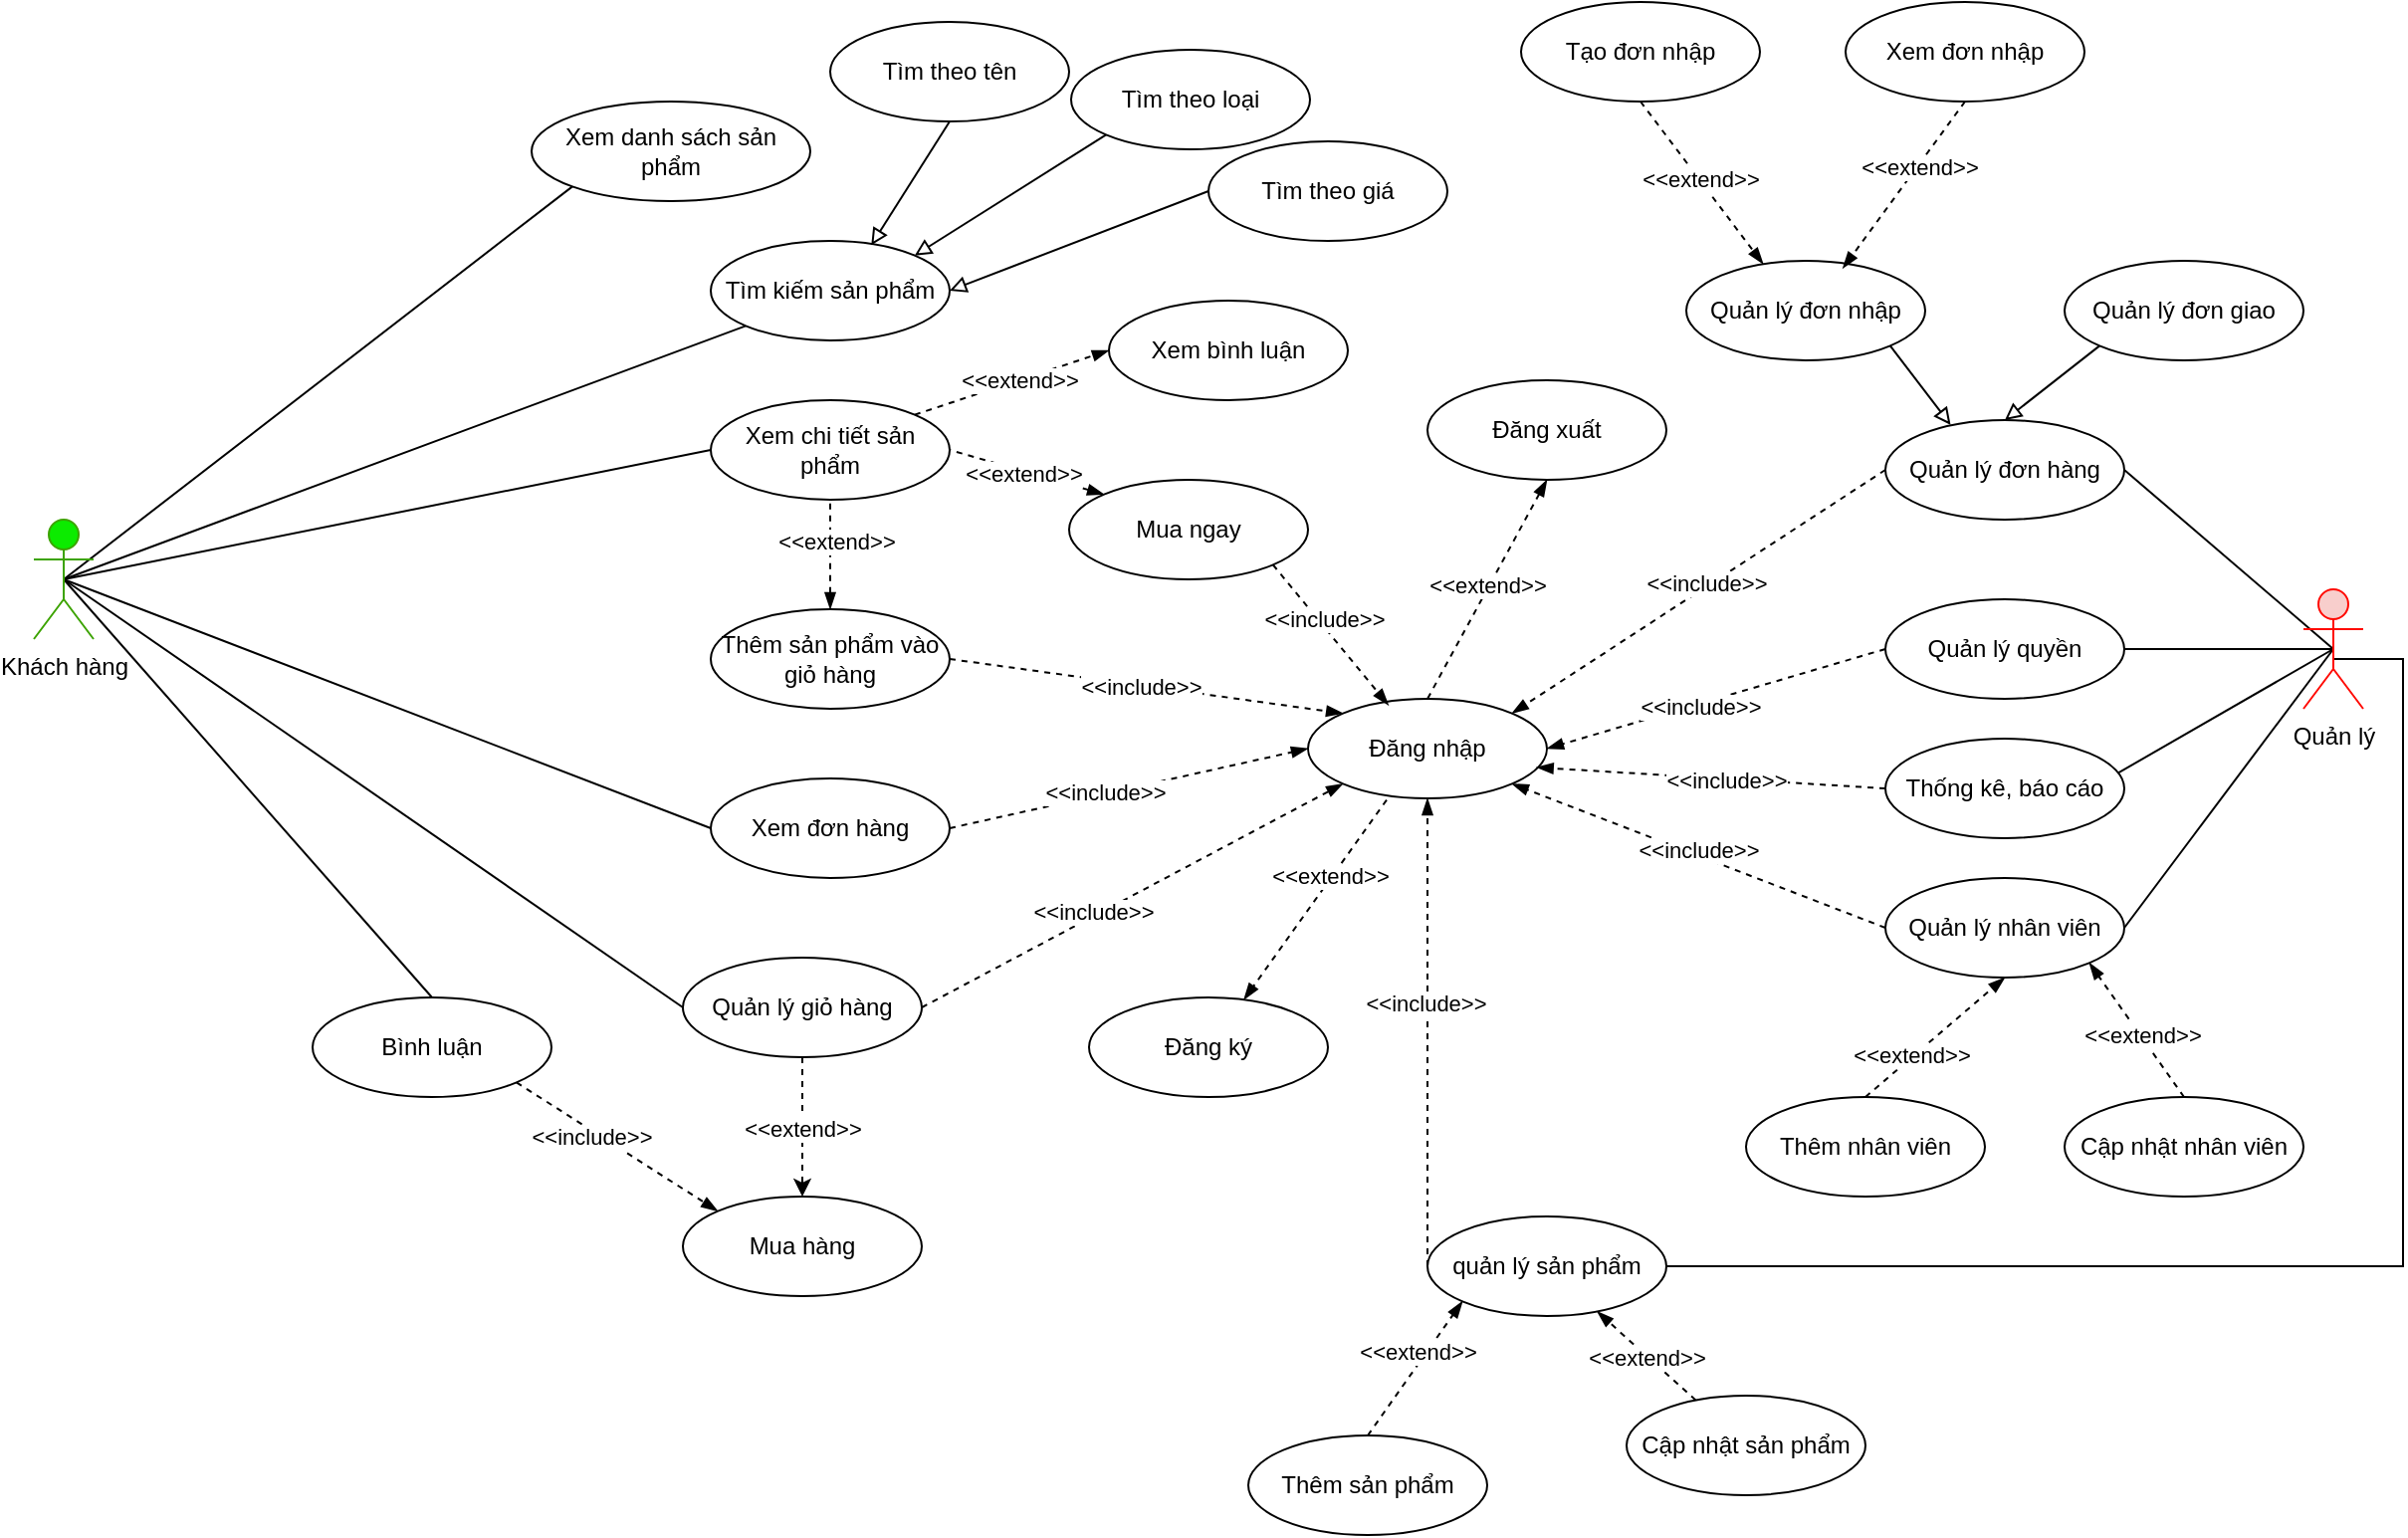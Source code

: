 <mxfile version="22.1.9" type="google">
  <diagram id="C5RBs43oDa-KdzZeNtuy" name="Page-1">
    <mxGraphModel grid="1" page="1" gridSize="10" guides="1" tooltips="1" connect="1" arrows="1" fold="1" pageScale="1" pageWidth="827" pageHeight="1169" math="0" shadow="0">
      <root>
        <mxCell id="WIyWlLk6GJQsqaUBKTNV-0" />
        <mxCell id="WIyWlLk6GJQsqaUBKTNV-1" parent="WIyWlLk6GJQsqaUBKTNV-0" />
        <mxCell id="BAt-kX5z2OFKXPIR_hLi-12" style="rounded=0;orthogonalLoop=1;jettySize=auto;html=1;exitX=0.329;exitY=1.016;exitDx=0;exitDy=0;exitPerimeter=0;entryX=0.648;entryY=0.023;entryDx=0;entryDy=0;endArrow=blockThin;endFill=1;dashed=1;entryPerimeter=0;" edge="1" parent="WIyWlLk6GJQsqaUBKTNV-1" source="BAt-kX5z2OFKXPIR_hLi-32" target="BAt-kX5z2OFKXPIR_hLi-2">
          <mxGeometry relative="1" as="geometry" />
        </mxCell>
        <mxCell id="-BmHojvlKjboQncOSD9x-24" value="&amp;lt;&amp;lt;extend&amp;gt;&amp;gt;" style="edgeLabel;html=1;align=center;verticalAlign=middle;resizable=0;points=[];" connectable="0" vertex="1" parent="BAt-kX5z2OFKXPIR_hLi-12">
          <mxGeometry x="-0.228" y="-1" relative="1" as="geometry">
            <mxPoint as="offset" />
          </mxGeometry>
        </mxCell>
        <mxCell id="BAt-kX5z2OFKXPIR_hLi-13" style="rounded=0;orthogonalLoop=1;jettySize=auto;html=1;exitX=0.5;exitY=0.5;exitDx=0;exitDy=0;exitPerimeter=0;entryX=0;entryY=1;entryDx=0;entryDy=0;endArrow=none;endFill=0;" edge="1" parent="WIyWlLk6GJQsqaUBKTNV-1" source="BAt-kX5z2OFKXPIR_hLi-0" target="BAt-kX5z2OFKXPIR_hLi-3">
          <mxGeometry relative="1" as="geometry" />
        </mxCell>
        <mxCell id="BAt-kX5z2OFKXPIR_hLi-14" style="rounded=0;orthogonalLoop=1;jettySize=auto;html=1;exitX=0.5;exitY=0.5;exitDx=0;exitDy=0;exitPerimeter=0;entryX=0;entryY=1;entryDx=0;entryDy=0;endArrow=none;endFill=0;" edge="1" parent="WIyWlLk6GJQsqaUBKTNV-1" source="BAt-kX5z2OFKXPIR_hLi-0" target="BAt-kX5z2OFKXPIR_hLi-4">
          <mxGeometry relative="1" as="geometry" />
        </mxCell>
        <mxCell id="BAt-kX5z2OFKXPIR_hLi-15" style="rounded=0;orthogonalLoop=1;jettySize=auto;html=1;exitX=0.5;exitY=0.5;exitDx=0;exitDy=0;exitPerimeter=0;entryX=0;entryY=0.5;entryDx=0;entryDy=0;endArrow=none;endFill=0;" edge="1" parent="WIyWlLk6GJQsqaUBKTNV-1" source="BAt-kX5z2OFKXPIR_hLi-0" target="BAt-kX5z2OFKXPIR_hLi-5">
          <mxGeometry relative="1" as="geometry" />
        </mxCell>
        <mxCell id="BAt-kX5z2OFKXPIR_hLi-16" style="rounded=0;orthogonalLoop=1;jettySize=auto;html=1;entryX=0;entryY=0.5;entryDx=0;entryDy=0;exitX=1;exitY=0;exitDx=0;exitDy=0;endArrow=blockThin;endFill=1;startArrow=none;startFill=0;dashed=1;" edge="1" parent="WIyWlLk6GJQsqaUBKTNV-1" source="BAt-kX5z2OFKXPIR_hLi-5" target="BAt-kX5z2OFKXPIR_hLi-6">
          <mxGeometry relative="1" as="geometry" />
        </mxCell>
        <mxCell id="-BmHojvlKjboQncOSD9x-13" value="&amp;lt;&amp;lt;extend&amp;gt;&amp;gt;" style="edgeLabel;html=1;align=center;verticalAlign=middle;resizable=0;points=[];" connectable="0" vertex="1" parent="BAt-kX5z2OFKXPIR_hLi-16">
          <mxGeometry x="-0.059" y="-2" relative="1" as="geometry">
            <mxPoint x="6" y="-4" as="offset" />
          </mxGeometry>
        </mxCell>
        <mxCell id="BAt-kX5z2OFKXPIR_hLi-49" style="rounded=0;orthogonalLoop=1;jettySize=auto;html=1;exitX=0.5;exitY=0.5;exitDx=0;exitDy=0;exitPerimeter=0;entryX=0;entryY=0.5;entryDx=0;entryDy=0;endArrow=none;endFill=0;" edge="1" parent="WIyWlLk6GJQsqaUBKTNV-1" source="BAt-kX5z2OFKXPIR_hLi-0" target="BAt-kX5z2OFKXPIR_hLi-43">
          <mxGeometry relative="1" as="geometry" />
        </mxCell>
        <mxCell id="BAt-kX5z2OFKXPIR_hLi-110" style="rounded=0;orthogonalLoop=1;jettySize=auto;html=1;exitX=0.5;exitY=0.5;exitDx=0;exitDy=0;exitPerimeter=0;entryX=0;entryY=0.5;entryDx=0;entryDy=0;endArrow=none;endFill=0;" edge="1" parent="WIyWlLk6GJQsqaUBKTNV-1" source="BAt-kX5z2OFKXPIR_hLi-0" target="BAt-kX5z2OFKXPIR_hLi-44">
          <mxGeometry relative="1" as="geometry" />
        </mxCell>
        <mxCell id="-BmHojvlKjboQncOSD9x-23" style="rounded=0;orthogonalLoop=1;jettySize=auto;html=1;exitX=0.5;exitY=0.5;exitDx=0;exitDy=0;exitPerimeter=0;entryX=0.5;entryY=0;entryDx=0;entryDy=0;endArrow=none;endFill=0;" edge="1" parent="WIyWlLk6GJQsqaUBKTNV-1" source="BAt-kX5z2OFKXPIR_hLi-0" target="BAt-kX5z2OFKXPIR_hLi-45">
          <mxGeometry relative="1" as="geometry" />
        </mxCell>
        <mxCell id="BAt-kX5z2OFKXPIR_hLi-0" value="Khách hàng" style="shape=umlActor;verticalLabelPosition=bottom;verticalAlign=top;html=1;outlineConnect=0;shadow=0;fillStyle=auto;labelBackgroundColor=none;labelBorderColor=none;fillColor=#0ceb00;strokeColor=#3ca300;" vertex="1" parent="WIyWlLk6GJQsqaUBKTNV-1">
          <mxGeometry x="140" y="460" width="30" height="60" as="geometry" />
        </mxCell>
        <mxCell id="BAt-kX5z2OFKXPIR_hLi-2" value="Đăng ký" style="ellipse;whiteSpace=wrap;html=1;" vertex="1" parent="WIyWlLk6GJQsqaUBKTNV-1">
          <mxGeometry x="670" y="700" width="120" height="50" as="geometry" />
        </mxCell>
        <mxCell id="BAt-kX5z2OFKXPIR_hLi-3" value="Xem danh sách sản phẩm" style="ellipse;whiteSpace=wrap;html=1;" vertex="1" parent="WIyWlLk6GJQsqaUBKTNV-1">
          <mxGeometry x="390" y="250" width="140" height="50" as="geometry" />
        </mxCell>
        <mxCell id="BAt-kX5z2OFKXPIR_hLi-4" value="Tìm kiếm sản phẩm" style="ellipse;whiteSpace=wrap;html=1;" vertex="1" parent="WIyWlLk6GJQsqaUBKTNV-1">
          <mxGeometry x="480" y="320" width="120" height="50" as="geometry" />
        </mxCell>
        <mxCell id="BAt-kX5z2OFKXPIR_hLi-5" value="Xem chi tiết sản phẩm" style="ellipse;whiteSpace=wrap;html=1;" vertex="1" parent="WIyWlLk6GJQsqaUBKTNV-1">
          <mxGeometry x="480" y="400" width="120" height="50" as="geometry" />
        </mxCell>
        <mxCell id="BAt-kX5z2OFKXPIR_hLi-6" value="Xem bình luận" style="ellipse;whiteSpace=wrap;html=1;" vertex="1" parent="WIyWlLk6GJQsqaUBKTNV-1">
          <mxGeometry x="680" y="350" width="120" height="50" as="geometry" />
        </mxCell>
        <mxCell id="BAt-kX5z2OFKXPIR_hLi-38" style="rounded=0;orthogonalLoop=1;jettySize=auto;html=1;exitX=0.5;exitY=1;exitDx=0;exitDy=0;entryX=0.672;entryY=0.043;entryDx=0;entryDy=0;endArrow=block;endFill=0;entryPerimeter=0;" edge="1" parent="WIyWlLk6GJQsqaUBKTNV-1" source="BAt-kX5z2OFKXPIR_hLi-7" target="BAt-kX5z2OFKXPIR_hLi-4">
          <mxGeometry relative="1" as="geometry" />
        </mxCell>
        <mxCell id="BAt-kX5z2OFKXPIR_hLi-7" value="Tìm theo tên" style="ellipse;whiteSpace=wrap;html=1;" vertex="1" parent="WIyWlLk6GJQsqaUBKTNV-1">
          <mxGeometry x="540" y="210" width="120" height="50" as="geometry" />
        </mxCell>
        <mxCell id="BAt-kX5z2OFKXPIR_hLi-39" style="rounded=0;orthogonalLoop=1;jettySize=auto;html=1;exitX=0;exitY=1;exitDx=0;exitDy=0;entryX=1;entryY=0;entryDx=0;entryDy=0;endArrow=block;endFill=0;" edge="1" parent="WIyWlLk6GJQsqaUBKTNV-1" source="BAt-kX5z2OFKXPIR_hLi-9" target="BAt-kX5z2OFKXPIR_hLi-4">
          <mxGeometry relative="1" as="geometry">
            <mxPoint x="620" y="300" as="targetPoint" />
          </mxGeometry>
        </mxCell>
        <mxCell id="BAt-kX5z2OFKXPIR_hLi-9" value="Tìm theo loại" style="ellipse;whiteSpace=wrap;html=1;" vertex="1" parent="WIyWlLk6GJQsqaUBKTNV-1">
          <mxGeometry x="661" y="224" width="120" height="50" as="geometry" />
        </mxCell>
        <mxCell id="BAt-kX5z2OFKXPIR_hLi-40" style="rounded=0;orthogonalLoop=1;jettySize=auto;html=1;exitX=0;exitY=0.5;exitDx=0;exitDy=0;entryX=1;entryY=0.5;entryDx=0;entryDy=0;endArrow=block;endFill=0;" edge="1" parent="WIyWlLk6GJQsqaUBKTNV-1" source="BAt-kX5z2OFKXPIR_hLi-10" target="BAt-kX5z2OFKXPIR_hLi-4">
          <mxGeometry relative="1" as="geometry" />
        </mxCell>
        <mxCell id="BAt-kX5z2OFKXPIR_hLi-10" value="Tìm theo giá" style="ellipse;whiteSpace=wrap;html=1;" vertex="1" parent="WIyWlLk6GJQsqaUBKTNV-1">
          <mxGeometry x="730" y="270" width="120" height="50" as="geometry" />
        </mxCell>
        <mxCell id="BAt-kX5z2OFKXPIR_hLi-32" value="Đăng nhập" style="ellipse;whiteSpace=wrap;html=1;" vertex="1" parent="WIyWlLk6GJQsqaUBKTNV-1">
          <mxGeometry x="780" y="550" width="120" height="50" as="geometry" />
        </mxCell>
        <mxCell id="BAt-kX5z2OFKXPIR_hLi-34" style="rounded=0;orthogonalLoop=1;jettySize=auto;html=1;exitX=0.5;exitY=1;exitDx=0;exitDy=0;entryX=0.5;entryY=0;entryDx=0;entryDy=0;dashed=1;startArrow=blockThin;startFill=1;endArrow=none;endFill=0;" edge="1" parent="WIyWlLk6GJQsqaUBKTNV-1" source="BAt-kX5z2OFKXPIR_hLi-33" target="BAt-kX5z2OFKXPIR_hLi-32">
          <mxGeometry relative="1" as="geometry" />
        </mxCell>
        <mxCell id="BAt-kX5z2OFKXPIR_hLi-63" value="&amp;lt;&amp;lt;extend&amp;gt;&amp;gt;" style="edgeLabel;html=1;align=center;verticalAlign=middle;resizable=0;points=[];" connectable="0" vertex="1" parent="BAt-kX5z2OFKXPIR_hLi-34">
          <mxGeometry x="-0.026" y="-1" relative="1" as="geometry">
            <mxPoint as="offset" />
          </mxGeometry>
        </mxCell>
        <mxCell id="BAt-kX5z2OFKXPIR_hLi-33" value="Đăng xuất" style="ellipse;whiteSpace=wrap;html=1;" vertex="1" parent="WIyWlLk6GJQsqaUBKTNV-1">
          <mxGeometry x="840" y="390" width="120" height="50" as="geometry" />
        </mxCell>
        <mxCell id="BAt-kX5z2OFKXPIR_hLi-53" style="rounded=0;orthogonalLoop=1;jettySize=auto;html=1;exitX=1;exitY=0.5;exitDx=0;exitDy=0;entryX=0;entryY=0;entryDx=0;entryDy=0;dashed=1;endArrow=blockThin;endFill=1;" edge="1" parent="WIyWlLk6GJQsqaUBKTNV-1" source="BAt-kX5z2OFKXPIR_hLi-42" target="BAt-kX5z2OFKXPIR_hLi-32">
          <mxGeometry relative="1" as="geometry" />
        </mxCell>
        <mxCell id="BAt-kX5z2OFKXPIR_hLi-58" value="&amp;lt;&amp;lt;include&amp;gt;&amp;gt;" style="edgeLabel;html=1;align=center;verticalAlign=middle;resizable=0;points=[];" connectable="0" vertex="1" parent="BAt-kX5z2OFKXPIR_hLi-53">
          <mxGeometry x="-0.033" y="-1" relative="1" as="geometry">
            <mxPoint as="offset" />
          </mxGeometry>
        </mxCell>
        <mxCell id="-BmHojvlKjboQncOSD9x-4" style="rounded=0;orthogonalLoop=1;jettySize=auto;html=1;exitX=0.5;exitY=0;exitDx=0;exitDy=0;entryX=0.5;entryY=1;entryDx=0;entryDy=0;dashed=1;endArrow=none;endFill=0;startArrow=blockThin;startFill=1;" edge="1" parent="WIyWlLk6GJQsqaUBKTNV-1" source="BAt-kX5z2OFKXPIR_hLi-42" target="BAt-kX5z2OFKXPIR_hLi-5">
          <mxGeometry relative="1" as="geometry" />
        </mxCell>
        <mxCell id="-BmHojvlKjboQncOSD9x-6" value="&amp;lt;&amp;lt;extend&amp;gt;&amp;gt;" style="edgeLabel;html=1;align=center;verticalAlign=middle;resizable=0;points=[];" connectable="0" vertex="1" parent="-BmHojvlKjboQncOSD9x-4">
          <mxGeometry x="-0.139" relative="1" as="geometry">
            <mxPoint x="3" y="-11" as="offset" />
          </mxGeometry>
        </mxCell>
        <mxCell id="BAt-kX5z2OFKXPIR_hLi-42" value="Thêm sản phẩm vào giỏ hàng" style="ellipse;whiteSpace=wrap;html=1;" vertex="1" parent="WIyWlLk6GJQsqaUBKTNV-1">
          <mxGeometry x="480" y="505" width="120" height="50" as="geometry" />
        </mxCell>
        <mxCell id="BAt-kX5z2OFKXPIR_hLi-54" style="rounded=0;orthogonalLoop=1;jettySize=auto;html=1;exitX=1;exitY=0.5;exitDx=0;exitDy=0;entryX=0;entryY=1;entryDx=0;entryDy=0;dashed=1;endArrow=blockThin;endFill=1;" edge="1" parent="WIyWlLk6GJQsqaUBKTNV-1" source="BAt-kX5z2OFKXPIR_hLi-43" target="BAt-kX5z2OFKXPIR_hLi-32">
          <mxGeometry relative="1" as="geometry" />
        </mxCell>
        <mxCell id="BAt-kX5z2OFKXPIR_hLi-59" value="&amp;lt;&amp;lt;include&amp;gt;&amp;gt;" style="edgeLabel;html=1;align=center;verticalAlign=middle;resizable=0;points=[];" connectable="0" vertex="1" parent="BAt-kX5z2OFKXPIR_hLi-54">
          <mxGeometry x="-0.178" y="2" relative="1" as="geometry">
            <mxPoint as="offset" />
          </mxGeometry>
        </mxCell>
        <mxCell id="-BmHojvlKjboQncOSD9x-14" style="rounded=0;orthogonalLoop=1;jettySize=auto;html=1;exitX=0.5;exitY=1;exitDx=0;exitDy=0;entryX=0.5;entryY=0;entryDx=0;entryDy=0;dashed=1;" edge="1" parent="WIyWlLk6GJQsqaUBKTNV-1" source="BAt-kX5z2OFKXPIR_hLi-43" target="BAt-kX5z2OFKXPIR_hLi-46">
          <mxGeometry relative="1" as="geometry" />
        </mxCell>
        <mxCell id="-BmHojvlKjboQncOSD9x-15" value="&amp;lt;&amp;lt;extend&amp;gt;&amp;gt;" style="edgeLabel;html=1;align=center;verticalAlign=middle;resizable=0;points=[];" connectable="0" vertex="1" parent="-BmHojvlKjboQncOSD9x-14">
          <mxGeometry x="0.032" relative="1" as="geometry">
            <mxPoint as="offset" />
          </mxGeometry>
        </mxCell>
        <mxCell id="BAt-kX5z2OFKXPIR_hLi-43" value="Quản lý giỏ hàng" style="ellipse;whiteSpace=wrap;html=1;" vertex="1" parent="WIyWlLk6GJQsqaUBKTNV-1">
          <mxGeometry x="466" y="680" width="120" height="50" as="geometry" />
        </mxCell>
        <mxCell id="BAt-kX5z2OFKXPIR_hLi-55" style="rounded=0;orthogonalLoop=1;jettySize=auto;html=1;exitX=1;exitY=0.5;exitDx=0;exitDy=0;dashed=1;endArrow=blockThin;endFill=1;entryX=0;entryY=0.5;entryDx=0;entryDy=0;" edge="1" parent="WIyWlLk6GJQsqaUBKTNV-1" source="BAt-kX5z2OFKXPIR_hLi-44" target="BAt-kX5z2OFKXPIR_hLi-32">
          <mxGeometry relative="1" as="geometry">
            <mxPoint x="780" y="570" as="targetPoint" />
          </mxGeometry>
        </mxCell>
        <mxCell id="BAt-kX5z2OFKXPIR_hLi-60" value="&amp;lt;&amp;lt;include&amp;gt;&amp;gt;" style="edgeLabel;html=1;align=center;verticalAlign=middle;resizable=0;points=[];" connectable="0" vertex="1" parent="BAt-kX5z2OFKXPIR_hLi-55">
          <mxGeometry x="-0.135" y="1" relative="1" as="geometry">
            <mxPoint as="offset" />
          </mxGeometry>
        </mxCell>
        <mxCell id="BAt-kX5z2OFKXPIR_hLi-44" value="Xem đơn hàng" style="ellipse;whiteSpace=wrap;html=1;" vertex="1" parent="WIyWlLk6GJQsqaUBKTNV-1">
          <mxGeometry x="480" y="590" width="120" height="50" as="geometry" />
        </mxCell>
        <mxCell id="BAt-kX5z2OFKXPIR_hLi-56" style="rounded=0;orthogonalLoop=1;jettySize=auto;html=1;entryX=0;entryY=0;entryDx=0;entryDy=0;dashed=1;endArrow=blockThin;endFill=1;exitX=1;exitY=1;exitDx=0;exitDy=0;" edge="1" parent="WIyWlLk6GJQsqaUBKTNV-1" source="BAt-kX5z2OFKXPIR_hLi-45" target="BAt-kX5z2OFKXPIR_hLi-46">
          <mxGeometry relative="1" as="geometry">
            <mxPoint x="359" y="743" as="sourcePoint" />
          </mxGeometry>
        </mxCell>
        <mxCell id="BAt-kX5z2OFKXPIR_hLi-61" value="&amp;lt;&amp;lt;include&amp;gt;&amp;gt;" style="edgeLabel;html=1;align=center;verticalAlign=middle;resizable=0;points=[];" connectable="0" vertex="1" parent="BAt-kX5z2OFKXPIR_hLi-56">
          <mxGeometry x="-0.225" y="1" relative="1" as="geometry">
            <mxPoint x="-2" y="3" as="offset" />
          </mxGeometry>
        </mxCell>
        <mxCell id="BAt-kX5z2OFKXPIR_hLi-45" value="Bình luận" style="ellipse;whiteSpace=wrap;html=1;" vertex="1" parent="WIyWlLk6GJQsqaUBKTNV-1">
          <mxGeometry x="280" y="700" width="120" height="50" as="geometry" />
        </mxCell>
        <mxCell id="BAt-kX5z2OFKXPIR_hLi-46" value="Mua hàng" style="ellipse;whiteSpace=wrap;html=1;" vertex="1" parent="WIyWlLk6GJQsqaUBKTNV-1">
          <mxGeometry x="466" y="800" width="120" height="50" as="geometry" />
        </mxCell>
        <mxCell id="BAt-kX5z2OFKXPIR_hLi-79" style="rounded=0;orthogonalLoop=1;jettySize=auto;html=1;exitX=0;exitY=0.5;exitDx=0;exitDy=0;entryX=1;entryY=0.5;entryDx=0;entryDy=0;dashed=1;endArrow=blockThin;endFill=1;" edge="1" parent="WIyWlLk6GJQsqaUBKTNV-1" source="BAt-kX5z2OFKXPIR_hLi-47" target="BAt-kX5z2OFKXPIR_hLi-32">
          <mxGeometry relative="1" as="geometry" />
        </mxCell>
        <mxCell id="BAt-kX5z2OFKXPIR_hLi-112" value="&amp;lt;&amp;lt;include&amp;gt;&amp;gt;" style="edgeLabel;html=1;align=center;verticalAlign=middle;resizable=0;points=[];" connectable="0" vertex="1" parent="BAt-kX5z2OFKXPIR_hLi-79">
          <mxGeometry x="0.106" y="1" relative="1" as="geometry">
            <mxPoint as="offset" />
          </mxGeometry>
        </mxCell>
        <mxCell id="BAt-kX5z2OFKXPIR_hLi-47" value="Quản lý quyền" style="ellipse;whiteSpace=wrap;html=1;" vertex="1" parent="WIyWlLk6GJQsqaUBKTNV-1">
          <mxGeometry x="1070" y="500" width="120" height="50" as="geometry" />
        </mxCell>
        <mxCell id="BAt-kX5z2OFKXPIR_hLi-74" style="rounded=0;orthogonalLoop=1;jettySize=auto;html=1;exitX=0.5;exitY=0.5;exitDx=0;exitDy=0;exitPerimeter=0;entryX=1;entryY=0.5;entryDx=0;entryDy=0;endArrow=none;endFill=0;" edge="1" parent="WIyWlLk6GJQsqaUBKTNV-1" source="BAt-kX5z2OFKXPIR_hLi-67" target="BAt-kX5z2OFKXPIR_hLi-47">
          <mxGeometry relative="1" as="geometry" />
        </mxCell>
        <mxCell id="BAt-kX5z2OFKXPIR_hLi-75" style="rounded=0;orthogonalLoop=1;jettySize=auto;html=1;exitX=0.5;exitY=0.5;exitDx=0;exitDy=0;exitPerimeter=0;entryX=1;entryY=0.5;entryDx=0;entryDy=0;endArrow=none;endFill=0;" edge="1" parent="WIyWlLk6GJQsqaUBKTNV-1" source="BAt-kX5z2OFKXPIR_hLi-67" target="BAt-kX5z2OFKXPIR_hLi-69">
          <mxGeometry relative="1" as="geometry" />
        </mxCell>
        <mxCell id="BAt-kX5z2OFKXPIR_hLi-76" style="rounded=0;orthogonalLoop=1;jettySize=auto;html=1;exitX=0.5;exitY=0.5;exitDx=0;exitDy=0;exitPerimeter=0;entryX=1;entryY=0.5;entryDx=0;entryDy=0;endArrow=none;endFill=0;" edge="1" parent="WIyWlLk6GJQsqaUBKTNV-1" source="BAt-kX5z2OFKXPIR_hLi-67" target="BAt-kX5z2OFKXPIR_hLi-71">
          <mxGeometry relative="1" as="geometry" />
        </mxCell>
        <mxCell id="BAt-kX5z2OFKXPIR_hLi-77" style="rounded=0;orthogonalLoop=1;jettySize=auto;html=1;exitX=0.5;exitY=0.5;exitDx=0;exitDy=0;exitPerimeter=0;entryX=1;entryY=0.5;entryDx=0;entryDy=0;edgeStyle=orthogonalEdgeStyle;endArrow=none;endFill=0;" edge="1" parent="WIyWlLk6GJQsqaUBKTNV-1" source="BAt-kX5z2OFKXPIR_hLi-67" target="BAt-kX5z2OFKXPIR_hLi-72">
          <mxGeometry relative="1" as="geometry">
            <Array as="points">
              <mxPoint x="1295" y="530" />
              <mxPoint x="1330" y="530" />
              <mxPoint x="1330" y="835" />
            </Array>
          </mxGeometry>
        </mxCell>
        <mxCell id="BAt-kX5z2OFKXPIR_hLi-78" style="rounded=0;orthogonalLoop=1;jettySize=auto;html=1;exitX=0.5;exitY=0.5;exitDx=0;exitDy=0;exitPerimeter=0;entryX=0.5;entryY=1;entryDx=0;entryDy=0;endArrow=none;endFill=0;" edge="1" parent="WIyWlLk6GJQsqaUBKTNV-1" source="BAt-kX5z2OFKXPIR_hLi-67" target="BAt-kX5z2OFKXPIR_hLi-73">
          <mxGeometry relative="1" as="geometry" />
        </mxCell>
        <mxCell id="BAt-kX5z2OFKXPIR_hLi-67" value="Quản lý" style="shape=umlActor;verticalLabelPosition=bottom;verticalAlign=top;html=1;outlineConnect=0;fillColor=#f8cecc;strokeColor=#ff0800;" vertex="1" parent="WIyWlLk6GJQsqaUBKTNV-1">
          <mxGeometry x="1280" y="495" width="30" height="60" as="geometry" />
        </mxCell>
        <mxCell id="BAt-kX5z2OFKXPIR_hLi-69" value="Quản lý đơn hàng" style="ellipse;whiteSpace=wrap;html=1;" vertex="1" parent="WIyWlLk6GJQsqaUBKTNV-1">
          <mxGeometry x="1070" y="410" width="120" height="50" as="geometry" />
        </mxCell>
        <mxCell id="BAt-kX5z2OFKXPIR_hLi-81" style="rounded=0;orthogonalLoop=1;jettySize=auto;html=1;exitX=0;exitY=0.5;exitDx=0;exitDy=0;dashed=1;entryX=1;entryY=1;entryDx=0;entryDy=0;endArrow=blockThin;endFill=1;" edge="1" parent="WIyWlLk6GJQsqaUBKTNV-1" source="BAt-kX5z2OFKXPIR_hLi-71" target="BAt-kX5z2OFKXPIR_hLi-32">
          <mxGeometry relative="1" as="geometry">
            <mxPoint x="861" y="602" as="targetPoint" />
          </mxGeometry>
        </mxCell>
        <mxCell id="BAt-kX5z2OFKXPIR_hLi-113" value="&amp;lt;&amp;lt;include&amp;gt;&amp;gt;" style="edgeLabel;html=1;align=center;verticalAlign=middle;resizable=0;points=[];" connectable="0" vertex="1" parent="BAt-kX5z2OFKXPIR_hLi-81">
          <mxGeometry x="0.197" relative="1" as="geometry">
            <mxPoint x="18" y="4" as="offset" />
          </mxGeometry>
        </mxCell>
        <mxCell id="BAt-kX5z2OFKXPIR_hLi-71" value="Quản lý nhân viên" style="ellipse;whiteSpace=wrap;html=1;" vertex="1" parent="WIyWlLk6GJQsqaUBKTNV-1">
          <mxGeometry x="1070" y="640" width="120" height="50" as="geometry" />
        </mxCell>
        <mxCell id="BAt-kX5z2OFKXPIR_hLi-82" style="rounded=0;orthogonalLoop=1;jettySize=auto;html=1;exitX=0;exitY=0.5;exitDx=0;exitDy=0;entryX=0.5;entryY=1;entryDx=0;entryDy=0;dashed=1;endArrow=blockThin;endFill=1;" edge="1" parent="WIyWlLk6GJQsqaUBKTNV-1" source="BAt-kX5z2OFKXPIR_hLi-72" target="BAt-kX5z2OFKXPIR_hLi-32">
          <mxGeometry relative="1" as="geometry" />
        </mxCell>
        <mxCell id="BAt-kX5z2OFKXPIR_hLi-114" value="&amp;lt;&amp;lt;include&amp;gt;&amp;gt;" style="edgeLabel;html=1;align=center;verticalAlign=middle;resizable=0;points=[];" connectable="0" vertex="1" parent="BAt-kX5z2OFKXPIR_hLi-82">
          <mxGeometry x="0.126" y="1" relative="1" as="geometry">
            <mxPoint as="offset" />
          </mxGeometry>
        </mxCell>
        <mxCell id="BAt-kX5z2OFKXPIR_hLi-72" value="quản lý sản phẩm" style="ellipse;whiteSpace=wrap;html=1;" vertex="1" parent="WIyWlLk6GJQsqaUBKTNV-1">
          <mxGeometry x="840" y="810" width="120" height="50" as="geometry" />
        </mxCell>
        <mxCell id="BAt-kX5z2OFKXPIR_hLi-73" value="Thống kê, báo cáo" style="ellipse;whiteSpace=wrap;html=1;" vertex="1" parent="WIyWlLk6GJQsqaUBKTNV-1">
          <mxGeometry x="1070" y="570" width="120" height="50" as="geometry" />
        </mxCell>
        <mxCell id="BAt-kX5z2OFKXPIR_hLi-80" style="rounded=0;orthogonalLoop=1;jettySize=auto;html=1;exitX=0;exitY=0.5;exitDx=0;exitDy=0;entryX=1;entryY=0;entryDx=0;entryDy=0;dashed=1;endArrow=blockThin;endFill=1;" edge="1" parent="WIyWlLk6GJQsqaUBKTNV-1" source="BAt-kX5z2OFKXPIR_hLi-69" target="BAt-kX5z2OFKXPIR_hLi-32">
          <mxGeometry relative="1" as="geometry" />
        </mxCell>
        <mxCell id="BAt-kX5z2OFKXPIR_hLi-111" value="&amp;lt;&amp;lt;include&amp;gt;&amp;gt;" style="edgeLabel;html=1;align=center;verticalAlign=middle;resizable=0;points=[];" connectable="0" vertex="1" parent="BAt-kX5z2OFKXPIR_hLi-80">
          <mxGeometry x="-0.051" y="-2" relative="1" as="geometry">
            <mxPoint as="offset" />
          </mxGeometry>
        </mxCell>
        <mxCell id="BAt-kX5z2OFKXPIR_hLi-83" style="rounded=0;orthogonalLoop=1;jettySize=auto;html=1;exitX=0;exitY=0.5;exitDx=0;exitDy=0;entryX=0.957;entryY=0.689;entryDx=0;entryDy=0;entryPerimeter=0;dashed=1;endArrow=blockThin;endFill=1;" edge="1" parent="WIyWlLk6GJQsqaUBKTNV-1" source="BAt-kX5z2OFKXPIR_hLi-73" target="BAt-kX5z2OFKXPIR_hLi-32">
          <mxGeometry relative="1" as="geometry" />
        </mxCell>
        <mxCell id="BAt-kX5z2OFKXPIR_hLi-115" value="&amp;lt;&amp;lt;include&amp;gt;&amp;gt;" style="edgeLabel;html=1;align=center;verticalAlign=middle;resizable=0;points=[];" connectable="0" vertex="1" parent="BAt-kX5z2OFKXPIR_hLi-83">
          <mxGeometry x="-0.09" y="1" relative="1" as="geometry">
            <mxPoint as="offset" />
          </mxGeometry>
        </mxCell>
        <mxCell id="BAt-kX5z2OFKXPIR_hLi-87" style="rounded=0;orthogonalLoop=1;jettySize=auto;html=1;exitX=1;exitY=1;exitDx=0;exitDy=0;entryX=0.273;entryY=0.048;entryDx=0;entryDy=0;endArrow=block;endFill=0;entryPerimeter=0;" edge="1" parent="WIyWlLk6GJQsqaUBKTNV-1" source="BAt-kX5z2OFKXPIR_hLi-85" target="BAt-kX5z2OFKXPIR_hLi-69">
          <mxGeometry relative="1" as="geometry" />
        </mxCell>
        <mxCell id="BAt-kX5z2OFKXPIR_hLi-85" value="Quản lý đơn nhập" style="ellipse;whiteSpace=wrap;html=1;" vertex="1" parent="WIyWlLk6GJQsqaUBKTNV-1">
          <mxGeometry x="970" y="330" width="120" height="50" as="geometry" />
        </mxCell>
        <mxCell id="BAt-kX5z2OFKXPIR_hLi-86" value="Quản lý đơn giao" style="ellipse;whiteSpace=wrap;html=1;" vertex="1" parent="WIyWlLk6GJQsqaUBKTNV-1">
          <mxGeometry x="1160" y="330" width="120" height="50" as="geometry" />
        </mxCell>
        <mxCell id="BAt-kX5z2OFKXPIR_hLi-88" style="rounded=0;orthogonalLoop=1;jettySize=auto;html=1;exitX=0;exitY=1;exitDx=0;exitDy=0;entryX=0.5;entryY=0;entryDx=0;entryDy=0;endArrow=block;endFill=0;" edge="1" parent="WIyWlLk6GJQsqaUBKTNV-1" source="BAt-kX5z2OFKXPIR_hLi-86" target="BAt-kX5z2OFKXPIR_hLi-69">
          <mxGeometry relative="1" as="geometry" />
        </mxCell>
        <mxCell id="BAt-kX5z2OFKXPIR_hLi-92" style="rounded=0;orthogonalLoop=1;jettySize=auto;html=1;exitX=0.5;exitY=1;exitDx=0;exitDy=0;entryX=0.322;entryY=0.033;entryDx=0;entryDy=0;dashed=1;entryPerimeter=0;endArrow=blockThin;endFill=1;" edge="1" parent="WIyWlLk6GJQsqaUBKTNV-1" source="BAt-kX5z2OFKXPIR_hLi-89" target="BAt-kX5z2OFKXPIR_hLi-85">
          <mxGeometry relative="1" as="geometry" />
        </mxCell>
        <mxCell id="BAt-kX5z2OFKXPIR_hLi-94" value="&amp;lt;&amp;lt;extend&amp;gt;&amp;gt;" style="edgeLabel;html=1;align=center;verticalAlign=middle;resizable=0;points=[];" connectable="0" vertex="1" parent="BAt-kX5z2OFKXPIR_hLi-92">
          <mxGeometry x="-0.031" y="1" relative="1" as="geometry">
            <mxPoint x="-1" as="offset" />
          </mxGeometry>
        </mxCell>
        <mxCell id="BAt-kX5z2OFKXPIR_hLi-89" value="Tạo đơn nhập" style="ellipse;whiteSpace=wrap;html=1;" vertex="1" parent="WIyWlLk6GJQsqaUBKTNV-1">
          <mxGeometry x="887" y="200" width="120" height="50" as="geometry" />
        </mxCell>
        <mxCell id="BAt-kX5z2OFKXPIR_hLi-90" value="Xem đơn nhập" style="ellipse;whiteSpace=wrap;html=1;" vertex="1" parent="WIyWlLk6GJQsqaUBKTNV-1">
          <mxGeometry x="1050" y="200" width="120" height="50" as="geometry" />
        </mxCell>
        <mxCell id="BAt-kX5z2OFKXPIR_hLi-93" style="rounded=0;orthogonalLoop=1;jettySize=auto;html=1;exitX=0.5;exitY=1;exitDx=0;exitDy=0;entryX=0.655;entryY=0.076;entryDx=0;entryDy=0;entryPerimeter=0;dashed=1;endArrow=blockThin;endFill=1;" edge="1" parent="WIyWlLk6GJQsqaUBKTNV-1" source="BAt-kX5z2OFKXPIR_hLi-90" target="BAt-kX5z2OFKXPIR_hLi-85">
          <mxGeometry relative="1" as="geometry" />
        </mxCell>
        <mxCell id="BAt-kX5z2OFKXPIR_hLi-95" value="&amp;lt;&amp;lt;extend&amp;gt;&amp;gt;" style="edgeLabel;html=1;align=center;verticalAlign=middle;resizable=0;points=[];" connectable="0" vertex="1" parent="BAt-kX5z2OFKXPIR_hLi-93">
          <mxGeometry x="-0.23" y="1" relative="1" as="geometry">
            <mxPoint as="offset" />
          </mxGeometry>
        </mxCell>
        <mxCell id="BAt-kX5z2OFKXPIR_hLi-98" style="rounded=0;orthogonalLoop=1;jettySize=auto;html=1;exitX=0.5;exitY=0;exitDx=0;exitDy=0;entryX=0.5;entryY=1;entryDx=0;entryDy=0;dashed=1;endArrow=blockThin;endFill=1;" edge="1" parent="WIyWlLk6GJQsqaUBKTNV-1" source="BAt-kX5z2OFKXPIR_hLi-96" target="BAt-kX5z2OFKXPIR_hLi-71">
          <mxGeometry relative="1" as="geometry" />
        </mxCell>
        <mxCell id="BAt-kX5z2OFKXPIR_hLi-100" value="&amp;lt;&amp;lt;extend&amp;gt;&amp;gt;" style="edgeLabel;html=1;align=center;verticalAlign=middle;resizable=0;points=[];" connectable="0" vertex="1" parent="BAt-kX5z2OFKXPIR_hLi-98">
          <mxGeometry x="-0.332" y="1" relative="1" as="geometry">
            <mxPoint as="offset" />
          </mxGeometry>
        </mxCell>
        <mxCell id="BAt-kX5z2OFKXPIR_hLi-96" value="Thêm nhân viên" style="ellipse;whiteSpace=wrap;html=1;" vertex="1" parent="WIyWlLk6GJQsqaUBKTNV-1">
          <mxGeometry x="1000" y="750" width="120" height="50" as="geometry" />
        </mxCell>
        <mxCell id="BAt-kX5z2OFKXPIR_hLi-97" value="Cập nhật nhân viên" style="ellipse;whiteSpace=wrap;html=1;" vertex="1" parent="WIyWlLk6GJQsqaUBKTNV-1">
          <mxGeometry x="1160" y="750" width="120" height="50" as="geometry" />
        </mxCell>
        <mxCell id="BAt-kX5z2OFKXPIR_hLi-99" style="rounded=0;orthogonalLoop=1;jettySize=auto;html=1;exitX=0.5;exitY=0;exitDx=0;exitDy=0;entryX=1;entryY=1;entryDx=0;entryDy=0;dashed=1;endArrow=blockThin;endFill=1;" edge="1" parent="WIyWlLk6GJQsqaUBKTNV-1" source="BAt-kX5z2OFKXPIR_hLi-97" target="BAt-kX5z2OFKXPIR_hLi-71">
          <mxGeometry relative="1" as="geometry" />
        </mxCell>
        <mxCell id="BAt-kX5z2OFKXPIR_hLi-101" value="&amp;lt;&amp;lt;extend&amp;gt;&amp;gt;" style="edgeLabel;html=1;align=center;verticalAlign=middle;resizable=0;points=[];" connectable="0" vertex="1" parent="BAt-kX5z2OFKXPIR_hLi-99">
          <mxGeometry x="-0.094" y="-1" relative="1" as="geometry">
            <mxPoint as="offset" />
          </mxGeometry>
        </mxCell>
        <mxCell id="BAt-kX5z2OFKXPIR_hLi-105" value="" style="rounded=0;orthogonalLoop=1;jettySize=auto;html=1;dashed=1;endArrow=blockThin;endFill=1;" edge="1" parent="WIyWlLk6GJQsqaUBKTNV-1" source="BAt-kX5z2OFKXPIR_hLi-102" target="BAt-kX5z2OFKXPIR_hLi-72">
          <mxGeometry relative="1" as="geometry" />
        </mxCell>
        <mxCell id="BAt-kX5z2OFKXPIR_hLi-108" value="&amp;lt;&amp;lt;extend&amp;gt;&amp;gt;" style="edgeLabel;html=1;align=center;verticalAlign=middle;resizable=0;points=[];" connectable="0" vertex="1" parent="BAt-kX5z2OFKXPIR_hLi-105">
          <mxGeometry x="-0.004" y="1" relative="1" as="geometry">
            <mxPoint as="offset" />
          </mxGeometry>
        </mxCell>
        <mxCell id="BAt-kX5z2OFKXPIR_hLi-102" value="Cập nhật sản phẩm" style="ellipse;whiteSpace=wrap;html=1;" vertex="1" parent="WIyWlLk6GJQsqaUBKTNV-1">
          <mxGeometry x="940" y="900" width="120" height="50" as="geometry" />
        </mxCell>
        <mxCell id="BAt-kX5z2OFKXPIR_hLi-106" value="Thêm sản phẩm" style="ellipse;whiteSpace=wrap;html=1;" vertex="1" parent="WIyWlLk6GJQsqaUBKTNV-1">
          <mxGeometry x="750" y="920" width="120" height="50" as="geometry" />
        </mxCell>
        <mxCell id="BAt-kX5z2OFKXPIR_hLi-107" style="rounded=0;orthogonalLoop=1;jettySize=auto;html=1;exitX=0.5;exitY=0;exitDx=0;exitDy=0;entryX=0;entryY=1;entryDx=0;entryDy=0;dashed=1;endArrow=blockThin;endFill=1;" edge="1" parent="WIyWlLk6GJQsqaUBKTNV-1" source="BAt-kX5z2OFKXPIR_hLi-106" target="BAt-kX5z2OFKXPIR_hLi-72">
          <mxGeometry relative="1" as="geometry" />
        </mxCell>
        <mxCell id="BAt-kX5z2OFKXPIR_hLi-109" value="&amp;lt;&amp;lt;extend&amp;gt;&amp;gt;" style="edgeLabel;html=1;align=center;verticalAlign=middle;resizable=0;points=[];" connectable="0" vertex="1" parent="BAt-kX5z2OFKXPIR_hLi-107">
          <mxGeometry x="0.191" y="4" relative="1" as="geometry">
            <mxPoint as="offset" />
          </mxGeometry>
        </mxCell>
        <mxCell id="BAt-kX5z2OFKXPIR_hLi-119" style="edgeStyle=orthogonalEdgeStyle;rounded=0;orthogonalLoop=1;jettySize=auto;html=1;exitX=0.5;exitY=1;exitDx=0;exitDy=0;" edge="1" parent="WIyWlLk6GJQsqaUBKTNV-1" source="BAt-kX5z2OFKXPIR_hLi-47" target="BAt-kX5z2OFKXPIR_hLi-47">
          <mxGeometry relative="1" as="geometry" />
        </mxCell>
        <mxCell id="-BmHojvlKjboQncOSD9x-9" style="rounded=0;orthogonalLoop=1;jettySize=auto;html=1;exitX=0;exitY=0;exitDx=0;exitDy=0;entryX=1;entryY=0.5;entryDx=0;entryDy=0;endArrow=none;endFill=0;dashed=1;startArrow=blockThin;startFill=1;" edge="1" parent="WIyWlLk6GJQsqaUBKTNV-1" source="-BmHojvlKjboQncOSD9x-7" target="BAt-kX5z2OFKXPIR_hLi-5">
          <mxGeometry relative="1" as="geometry" />
        </mxCell>
        <mxCell id="-BmHojvlKjboQncOSD9x-11" value="&amp;lt;&amp;lt;extend&amp;gt;&amp;gt;" style="edgeLabel;html=1;align=center;verticalAlign=middle;resizable=0;points=[];" connectable="0" vertex="1" parent="-BmHojvlKjboQncOSD9x-9">
          <mxGeometry x="0.044" y="1" relative="1" as="geometry">
            <mxPoint as="offset" />
          </mxGeometry>
        </mxCell>
        <mxCell id="-BmHojvlKjboQncOSD9x-7" value="Mua ngay" style="ellipse;whiteSpace=wrap;html=1;" vertex="1" parent="WIyWlLk6GJQsqaUBKTNV-1">
          <mxGeometry x="660" y="440" width="120" height="50" as="geometry" />
        </mxCell>
        <mxCell id="-BmHojvlKjboQncOSD9x-10" style="rounded=0;orthogonalLoop=1;jettySize=auto;html=1;exitX=1;exitY=1;exitDx=0;exitDy=0;entryX=0.337;entryY=0.065;entryDx=0;entryDy=0;entryPerimeter=0;dashed=1;endArrow=blockThin;endFill=1;" edge="1" parent="WIyWlLk6GJQsqaUBKTNV-1" source="-BmHojvlKjboQncOSD9x-7" target="BAt-kX5z2OFKXPIR_hLi-32">
          <mxGeometry relative="1" as="geometry" />
        </mxCell>
        <mxCell id="-BmHojvlKjboQncOSD9x-12" value="&amp;lt;&amp;lt;include&amp;gt;&amp;gt;" style="edgeLabel;html=1;align=center;verticalAlign=middle;resizable=0;points=[];" connectable="0" vertex="1" parent="-BmHojvlKjboQncOSD9x-10">
          <mxGeometry x="-0.187" y="2" relative="1" as="geometry">
            <mxPoint as="offset" />
          </mxGeometry>
        </mxCell>
      </root>
    </mxGraphModel>
  </diagram>
</mxfile>
